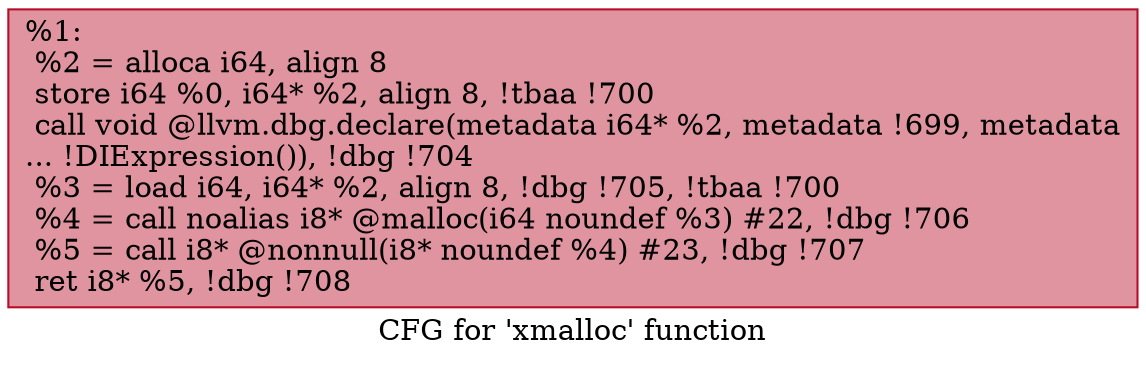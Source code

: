 digraph "CFG for 'xmalloc' function" {
	label="CFG for 'xmalloc' function";

	Node0x197efd0 [shape=record,color="#b70d28ff", style=filled, fillcolor="#b70d2870",label="{%1:\l  %2 = alloca i64, align 8\l  store i64 %0, i64* %2, align 8, !tbaa !700\l  call void @llvm.dbg.declare(metadata i64* %2, metadata !699, metadata\l... !DIExpression()), !dbg !704\l  %3 = load i64, i64* %2, align 8, !dbg !705, !tbaa !700\l  %4 = call noalias i8* @malloc(i64 noundef %3) #22, !dbg !706\l  %5 = call i8* @nonnull(i8* noundef %4) #23, !dbg !707\l  ret i8* %5, !dbg !708\l}"];
}
